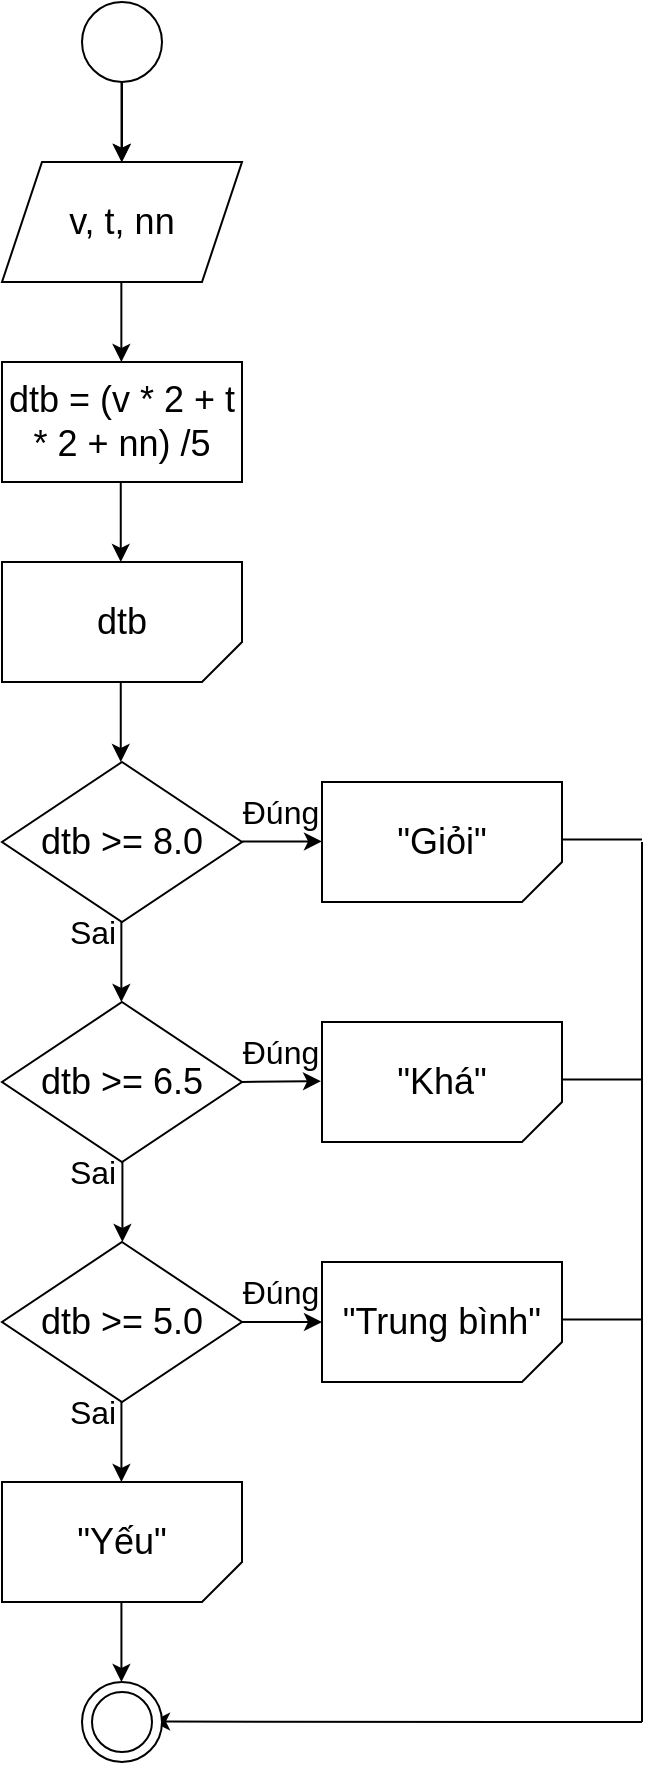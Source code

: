 <mxfile version="22.0.0" type="device">
  <diagram name="Page-1" id="LFoEJDrIkROvghh7rp6-">
    <mxGraphModel dx="898" dy="651" grid="1" gridSize="10" guides="1" tooltips="1" connect="1" arrows="1" fold="1" page="1" pageScale="1" pageWidth="827" pageHeight="1169" math="0" shadow="0">
      <root>
        <mxCell id="0" />
        <mxCell id="1" parent="0" />
        <mxCell id="md_hEC9lvGqwlU5XeiMO-130" value="" style="edgeStyle=orthogonalEdgeStyle;rounded=0;orthogonalLoop=1;jettySize=auto;html=1;" edge="1" parent="1" source="md_hEC9lvGqwlU5XeiMO-1" target="md_hEC9lvGqwlU5XeiMO-2">
          <mxGeometry relative="1" as="geometry" />
        </mxCell>
        <mxCell id="md_hEC9lvGqwlU5XeiMO-1" value="" style="ellipse;whiteSpace=wrap;html=1;aspect=fixed;" vertex="1" parent="1">
          <mxGeometry x="240" y="50" width="40" height="40" as="geometry" />
        </mxCell>
        <mxCell id="md_hEC9lvGqwlU5XeiMO-2" value="&lt;font style=&quot;font-size: 18px;&quot;&gt;v, t, nn&lt;/font&gt;" style="shape=parallelogram;perimeter=parallelogramPerimeter;whiteSpace=wrap;html=1;fixedSize=1;" vertex="1" parent="1">
          <mxGeometry x="200" y="130" width="120" height="60" as="geometry" />
        </mxCell>
        <mxCell id="md_hEC9lvGqwlU5XeiMO-3" value="" style="endArrow=classic;html=1;rounded=0;" edge="1" parent="1">
          <mxGeometry width="50" height="50" relative="1" as="geometry">
            <mxPoint x="259.76" y="90" as="sourcePoint" />
            <mxPoint x="259.76" y="130" as="targetPoint" />
          </mxGeometry>
        </mxCell>
        <mxCell id="md_hEC9lvGqwlU5XeiMO-12" value="&lt;font style=&quot;font-size: 18px;&quot;&gt;dtb &amp;gt;= 6.5&lt;/font&gt;" style="rhombus;whiteSpace=wrap;html=1;" vertex="1" parent="1">
          <mxGeometry x="200" y="550" width="120" height="80" as="geometry" />
        </mxCell>
        <mxCell id="md_hEC9lvGqwlU5XeiMO-16" value="" style="endArrow=classic;html=1;rounded=0;" edge="1" parent="1">
          <mxGeometry width="50" height="50" relative="1" as="geometry">
            <mxPoint x="320" y="590" as="sourcePoint" />
            <mxPoint x="359.5" y="589.58" as="targetPoint" />
          </mxGeometry>
        </mxCell>
        <mxCell id="md_hEC9lvGqwlU5XeiMO-20" value="&lt;font size=&quot;3&quot;&gt;Đúng&lt;br&gt;&lt;/font&gt;" style="text;html=1;align=center;verticalAlign=middle;resizable=0;points=[];autosize=1;strokeColor=none;fillColor=none;" vertex="1" parent="1">
          <mxGeometry x="309" y="560" width="60" height="30" as="geometry" />
        </mxCell>
        <mxCell id="md_hEC9lvGqwlU5XeiMO-24" value="&lt;span style=&quot;font-size: 18px;&quot;&gt;dtb &amp;gt;= 5.0&lt;br&gt;&lt;/span&gt;" style="rhombus;whiteSpace=wrap;html=1;" vertex="1" parent="1">
          <mxGeometry x="200" y="670" width="120" height="80" as="geometry" />
        </mxCell>
        <mxCell id="md_hEC9lvGqwlU5XeiMO-25" value="" style="endArrow=classic;html=1;rounded=0;exitX=1;exitY=0.5;exitDx=0;exitDy=0;" edge="1" parent="1" source="md_hEC9lvGqwlU5XeiMO-24">
          <mxGeometry width="50" height="50" relative="1" as="geometry">
            <mxPoint x="325" y="709.58" as="sourcePoint" />
            <mxPoint x="360" y="710" as="targetPoint" />
          </mxGeometry>
        </mxCell>
        <mxCell id="md_hEC9lvGqwlU5XeiMO-26" value="" style="endArrow=classic;html=1;rounded=0;" edge="1" parent="1">
          <mxGeometry width="50" height="50" relative="1" as="geometry">
            <mxPoint x="259.71" y="750" as="sourcePoint" />
            <mxPoint x="259.71" y="790" as="targetPoint" />
          </mxGeometry>
        </mxCell>
        <mxCell id="md_hEC9lvGqwlU5XeiMO-27" value="&lt;font size=&quot;3&quot;&gt;Sai&lt;/font&gt;" style="text;html=1;align=center;verticalAlign=middle;resizable=0;points=[];autosize=1;strokeColor=none;fillColor=none;" vertex="1" parent="1">
          <mxGeometry x="220" y="740" width="50" height="30" as="geometry" />
        </mxCell>
        <mxCell id="md_hEC9lvGqwlU5XeiMO-28" value="&lt;font size=&quot;3&quot;&gt;Đúng&lt;br&gt;&lt;/font&gt;" style="text;html=1;align=center;verticalAlign=middle;resizable=0;points=[];autosize=1;strokeColor=none;fillColor=none;" vertex="1" parent="1">
          <mxGeometry x="309" y="680" width="60" height="30" as="geometry" />
        </mxCell>
        <mxCell id="md_hEC9lvGqwlU5XeiMO-38" value="" style="endArrow=classic;html=1;rounded=0;" edge="1" parent="1">
          <mxGeometry width="50" height="50" relative="1" as="geometry">
            <mxPoint x="259.71" y="850" as="sourcePoint" />
            <mxPoint x="259.71" y="890" as="targetPoint" />
          </mxGeometry>
        </mxCell>
        <mxCell id="md_hEC9lvGqwlU5XeiMO-19" value="&lt;font size=&quot;3&quot;&gt;Sai&lt;/font&gt;" style="text;html=1;align=center;verticalAlign=middle;resizable=0;points=[];autosize=1;strokeColor=none;fillColor=none;" vertex="1" parent="1">
          <mxGeometry x="220" y="620" width="50" height="30" as="geometry" />
        </mxCell>
        <mxCell id="md_hEC9lvGqwlU5XeiMO-53" value="" style="endArrow=classic;html=1;rounded=0;" edge="1" parent="1">
          <mxGeometry width="50" height="50" relative="1" as="geometry">
            <mxPoint x="260.21" y="630" as="sourcePoint" />
            <mxPoint x="260.21" y="670" as="targetPoint" />
          </mxGeometry>
        </mxCell>
        <mxCell id="md_hEC9lvGqwlU5XeiMO-55" value="" style="endArrow=none;html=1;rounded=0;" edge="1" parent="1">
          <mxGeometry width="50" height="50" relative="1" as="geometry">
            <mxPoint x="520" y="910" as="sourcePoint" />
            <mxPoint x="520" y="470" as="targetPoint" />
          </mxGeometry>
        </mxCell>
        <mxCell id="md_hEC9lvGqwlU5XeiMO-56" value="" style="endArrow=classic;html=1;rounded=0;" edge="1" parent="1">
          <mxGeometry width="50" height="50" relative="1" as="geometry">
            <mxPoint x="520" y="910" as="sourcePoint" />
            <mxPoint x="275" y="909.78" as="targetPoint" />
          </mxGeometry>
        </mxCell>
        <mxCell id="md_hEC9lvGqwlU5XeiMO-60" value="" style="ellipse;whiteSpace=wrap;html=1;aspect=fixed;" vertex="1" parent="1">
          <mxGeometry x="240" y="890" width="40" height="40" as="geometry" />
        </mxCell>
        <mxCell id="md_hEC9lvGqwlU5XeiMO-61" value="" style="ellipse;whiteSpace=wrap;html=1;aspect=fixed;" vertex="1" parent="1">
          <mxGeometry x="245" y="895" width="30" height="30" as="geometry" />
        </mxCell>
        <mxCell id="md_hEC9lvGqwlU5XeiMO-83" value="&lt;font style=&quot;font-size: 18px;&quot;&gt;&quot;Khá&quot;&lt;br&gt;&lt;/font&gt;" style="shape=card;whiteSpace=wrap;html=1;flipH=1;flipV=1;size=20;" vertex="1" parent="1">
          <mxGeometry x="360" y="560" width="120" height="60" as="geometry" />
        </mxCell>
        <mxCell id="md_hEC9lvGqwlU5XeiMO-116" value="&lt;font style=&quot;font-size: 18px;&quot;&gt;&quot;Yếu&quot;&lt;br&gt;&lt;/font&gt;" style="shape=card;whiteSpace=wrap;html=1;flipH=1;flipV=1;size=20;" vertex="1" parent="1">
          <mxGeometry x="200" y="790" width="120" height="60" as="geometry" />
        </mxCell>
        <mxCell id="md_hEC9lvGqwlU5XeiMO-118" value="&lt;font style=&quot;font-size: 18px;&quot;&gt;&quot;Trung bình&quot;&lt;br&gt;&lt;/font&gt;" style="shape=card;whiteSpace=wrap;html=1;flipH=1;flipV=1;size=20;" vertex="1" parent="1">
          <mxGeometry x="360" y="680" width="120" height="60" as="geometry" />
        </mxCell>
        <mxCell id="md_hEC9lvGqwlU5XeiMO-124" value="" style="endArrow=none;html=1;rounded=0;" edge="1" parent="1">
          <mxGeometry width="50" height="50" relative="1" as="geometry">
            <mxPoint x="480" y="468.75" as="sourcePoint" />
            <mxPoint x="520" y="468.75" as="targetPoint" />
          </mxGeometry>
        </mxCell>
        <mxCell id="md_hEC9lvGqwlU5XeiMO-134" value="" style="endArrow=classic;html=1;rounded=0;" edge="1" parent="1">
          <mxGeometry width="50" height="50" relative="1" as="geometry">
            <mxPoint x="259.68" y="510" as="sourcePoint" />
            <mxPoint x="259.68" y="550" as="targetPoint" />
          </mxGeometry>
        </mxCell>
        <mxCell id="md_hEC9lvGqwlU5XeiMO-153" value="&lt;font style=&quot;font-size: 18px;&quot;&gt;dtb &amp;gt;= 8.0&lt;/font&gt;" style="rhombus;whiteSpace=wrap;html=1;" vertex="1" parent="1">
          <mxGeometry x="200" y="430" width="120" height="80" as="geometry" />
        </mxCell>
        <mxCell id="md_hEC9lvGqwlU5XeiMO-154" value="" style="endArrow=classic;html=1;rounded=0;" edge="1" parent="1">
          <mxGeometry width="50" height="50" relative="1" as="geometry">
            <mxPoint x="259.68" y="190" as="sourcePoint" />
            <mxPoint x="259.68" y="230" as="targetPoint" />
          </mxGeometry>
        </mxCell>
        <mxCell id="md_hEC9lvGqwlU5XeiMO-155" value="&lt;font style=&quot;font-size: 18px;&quot;&gt;&quot;Giỏi&quot;&lt;br&gt;&lt;/font&gt;" style="shape=card;whiteSpace=wrap;html=1;flipH=1;flipV=1;size=20;" vertex="1" parent="1">
          <mxGeometry x="360" y="440" width="120" height="60" as="geometry" />
        </mxCell>
        <mxCell id="md_hEC9lvGqwlU5XeiMO-156" value="" style="endArrow=classic;html=1;rounded=0;" edge="1" parent="1">
          <mxGeometry width="50" height="50" relative="1" as="geometry">
            <mxPoint x="320" y="469.7" as="sourcePoint" />
            <mxPoint x="360" y="469.7" as="targetPoint" />
          </mxGeometry>
        </mxCell>
        <mxCell id="md_hEC9lvGqwlU5XeiMO-157" value="&lt;font size=&quot;3&quot;&gt;Đúng&lt;br&gt;&lt;/font&gt;" style="text;html=1;align=center;verticalAlign=middle;resizable=0;points=[];autosize=1;strokeColor=none;fillColor=none;" vertex="1" parent="1">
          <mxGeometry x="309" y="440" width="60" height="30" as="geometry" />
        </mxCell>
        <mxCell id="md_hEC9lvGqwlU5XeiMO-158" value="&lt;font size=&quot;3&quot;&gt;Sai&lt;/font&gt;" style="text;html=1;align=center;verticalAlign=middle;resizable=0;points=[];autosize=1;strokeColor=none;fillColor=none;" vertex="1" parent="1">
          <mxGeometry x="220" y="500" width="50" height="30" as="geometry" />
        </mxCell>
        <mxCell id="md_hEC9lvGqwlU5XeiMO-159" value="" style="endArrow=none;html=1;rounded=0;" edge="1" parent="1">
          <mxGeometry width="50" height="50" relative="1" as="geometry">
            <mxPoint x="480" y="708.75" as="sourcePoint" />
            <mxPoint x="520" y="708.75" as="targetPoint" />
          </mxGeometry>
        </mxCell>
        <mxCell id="md_hEC9lvGqwlU5XeiMO-160" value="" style="endArrow=none;html=1;rounded=0;" edge="1" parent="1">
          <mxGeometry width="50" height="50" relative="1" as="geometry">
            <mxPoint x="480" y="588.75" as="sourcePoint" />
            <mxPoint x="520" y="588.75" as="targetPoint" />
          </mxGeometry>
        </mxCell>
        <mxCell id="md_hEC9lvGqwlU5XeiMO-161" value="&lt;font style=&quot;font-size: 18px;&quot;&gt;dtb = (v * 2 + t * 2 + nn) /5&lt;/font&gt;" style="rounded=0;whiteSpace=wrap;html=1;" vertex="1" parent="1">
          <mxGeometry x="200" y="230" width="120" height="60" as="geometry" />
        </mxCell>
        <mxCell id="md_hEC9lvGqwlU5XeiMO-162" value="" style="endArrow=classic;html=1;rounded=0;" edge="1" parent="1">
          <mxGeometry width="50" height="50" relative="1" as="geometry">
            <mxPoint x="259.38" y="290" as="sourcePoint" />
            <mxPoint x="259.38" y="330" as="targetPoint" />
          </mxGeometry>
        </mxCell>
        <mxCell id="md_hEC9lvGqwlU5XeiMO-163" value="&lt;font style=&quot;font-size: 18px;&quot;&gt;dtb&lt;br&gt;&lt;/font&gt;" style="shape=card;whiteSpace=wrap;html=1;flipH=1;flipV=1;size=20;" vertex="1" parent="1">
          <mxGeometry x="200" y="330" width="120" height="60" as="geometry" />
        </mxCell>
        <mxCell id="md_hEC9lvGqwlU5XeiMO-164" value="" style="endArrow=classic;html=1;rounded=0;" edge="1" parent="1">
          <mxGeometry width="50" height="50" relative="1" as="geometry">
            <mxPoint x="259.38" y="390" as="sourcePoint" />
            <mxPoint x="259.38" y="430" as="targetPoint" />
          </mxGeometry>
        </mxCell>
      </root>
    </mxGraphModel>
  </diagram>
</mxfile>
